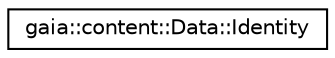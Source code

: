 digraph G
{
  edge [fontname="Helvetica",fontsize="10",labelfontname="Helvetica",labelfontsize="10"];
  node [fontname="Helvetica",fontsize="10",shape=record];
  rankdir=LR;
  Node1 [label="gaia::content::Data::Identity",height=0.2,width=0.4,color="black", fillcolor="white", style="filled",URL="$d6/d76/classgaia_1_1content_1_1_data_1_1_identity.html",tooltip="A data kind representing an Identity related to the contact."];
}
